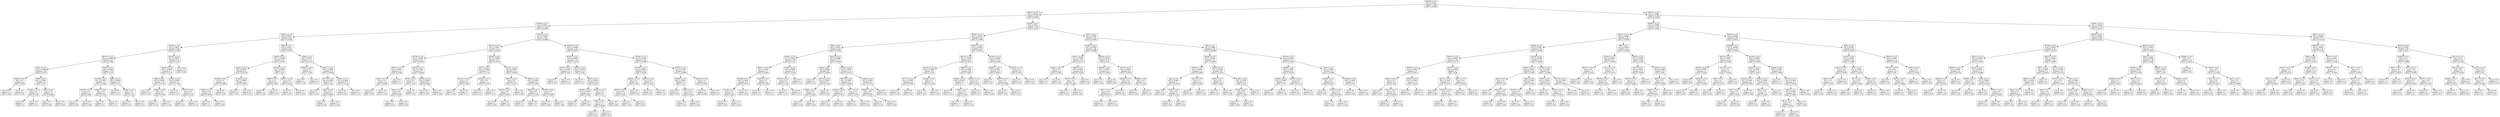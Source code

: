 digraph Tree {
node [shape=box] ;
0 [label="X[229] <= 0.5\nmse = 0.0012\nsamples = 500\nvalue = 0.0485"] ;
1 [label="X[241] <= 0.5\nmse = 0.0014\nsamples = 237\nvalue = 0.0664"] ;
0 -> 1 [labeldistance=2.5, labelangle=45, headlabel="True"] ;
2 [label="X[239] <= 0.5\nmse = 0.0013\nsamples = 119\nvalue = 0.0816"] ;
1 -> 2 ;
3 [label="X[205] <= 0.5\nmse = 0.0015\nsamples = 56\nvalue = 0.0954"] ;
2 -> 3 ;
4 [label="X[120] <= 0.5\nmse = 0.0015\nsamples = 28\nvalue = 0.1093"] ;
3 -> 4 ;
5 [label="X[107] <= 0.5\nmse = 0.0008\nsamples = 20\nvalue = 0.095"] ;
4 -> 5 ;
6 [label="X[16] <= 0.5\nmse = 0.0004\nsamples = 10\nvalue = 0.076"] ;
5 -> 6 ;
7 [label="X[48] <= 0.5\nmse = 0.0\nsamples = 4\nvalue = 0.055"] ;
6 -> 7 ;
8 [label="mse = 0.0\nsamples = 2\nvalue = 0.06"] ;
7 -> 8 ;
9 [label="mse = 0.0\nsamples = 2\nvalue = 0.05"] ;
7 -> 9 ;
10 [label="X[99] <= 0.5\nmse = 0.0001\nsamples = 6\nvalue = 0.09"] ;
6 -> 10 ;
11 [label="X[146] <= 0.5\nmse = 0.0\nsamples = 2\nvalue = 0.105"] ;
10 -> 11 ;
12 [label="mse = 0.0\nsamples = 1\nvalue = 0.1"] ;
11 -> 12 ;
13 [label="mse = -0.0\nsamples = 1\nvalue = 0.11"] ;
11 -> 13 ;
14 [label="X[33] <= 0.5\nmse = 0.0\nsamples = 4\nvalue = 0.0825"] ;
10 -> 14 ;
15 [label="mse = 0.0\nsamples = 3\nvalue = 0.08"] ;
14 -> 15 ;
16 [label="mse = -0.0\nsamples = 1\nvalue = 0.09"] ;
14 -> 16 ;
17 [label="X[65] <= 0.5\nmse = 0.0004\nsamples = 10\nvalue = 0.114"] ;
5 -> 17 ;
18 [label="X[158] <= 0.5\nmse = 0.0001\nsamples = 5\nvalue = 0.098"] ;
17 -> 18 ;
19 [label="X[118] <= 0.5\nmse = 0.0\nsamples = 2\nvalue = 0.085"] ;
18 -> 19 ;
20 [label="mse = 0.0\nsamples = 1\nvalue = 0.09"] ;
19 -> 20 ;
21 [label="mse = 0.0\nsamples = 1\nvalue = 0.08"] ;
19 -> 21 ;
22 [label="X[290] <= 0.5\nmse = 0.0\nsamples = 3\nvalue = 0.1067"] ;
18 -> 22 ;
23 [label="mse = 0.0\nsamples = 2\nvalue = 0.11"] ;
22 -> 23 ;
24 [label="mse = 0.0\nsamples = 1\nvalue = 0.1"] ;
22 -> 24 ;
25 [label="X[83] <= 0.5\nmse = 0.0002\nsamples = 5\nvalue = 0.13"] ;
17 -> 25 ;
26 [label="mse = 0.0\nsamples = 3\nvalue = 0.12"] ;
25 -> 26 ;
27 [label="X[246] <= 0.5\nmse = 0.0\nsamples = 2\nvalue = 0.145"] ;
25 -> 27 ;
28 [label="mse = 0.0\nsamples = 1\nvalue = 0.14"] ;
27 -> 28 ;
29 [label="mse = -0.0\nsamples = 1\nvalue = 0.15"] ;
27 -> 29 ;
30 [label="X[122] <= 0.5\nmse = 0.0014\nsamples = 8\nvalue = 0.145"] ;
4 -> 30 ;
31 [label="X[245] <= 0.5\nmse = 0.0005\nsamples = 7\nvalue = 0.1571"] ;
30 -> 31 ;
32 [label="X[96] <= 0.5\nmse = 0.0002\nsamples = 4\nvalue = 0.1725"] ;
31 -> 32 ;
33 [label="mse = 0.0\nsamples = 2\nvalue = 0.16"] ;
32 -> 33 ;
34 [label="X[360] <= 0.5\nmse = 0.0\nsamples = 2\nvalue = 0.185"] ;
32 -> 34 ;
35 [label="mse = 0.0\nsamples = 1\nvalue = 0.18"] ;
34 -> 35 ;
36 [label="mse = 0.0\nsamples = 1\nvalue = 0.19"] ;
34 -> 36 ;
37 [label="X[165] <= 0.5\nmse = 0.0002\nsamples = 3\nvalue = 0.1367"] ;
31 -> 37 ;
38 [label="mse = 0.0\nsamples = 1\nvalue = 0.12"] ;
37 -> 38 ;
39 [label="X[53] <= 0.5\nmse = 0.0\nsamples = 2\nvalue = 0.145"] ;
37 -> 39 ;
40 [label="mse = 0.0\nsamples = 1\nvalue = 0.14"] ;
39 -> 40 ;
41 [label="mse = -0.0\nsamples = 1\nvalue = 0.15"] ;
39 -> 41 ;
42 [label="mse = -0.0\nsamples = 1\nvalue = 0.06"] ;
30 -> 42 ;
43 [label="X[86] <= 0.5\nmse = 0.0011\nsamples = 28\nvalue = 0.0814"] ;
3 -> 43 ;
44 [label="X[363] <= 0.5\nmse = 0.0004\nsamples = 17\nvalue = 0.0647"] ;
43 -> 44 ;
45 [label="X[262] <= 0.5\nmse = 0.0003\nsamples = 9\nvalue = 0.0778"] ;
44 -> 45 ;
46 [label="X[183] <= 0.5\nmse = 0.0\nsamples = 6\nvalue = 0.0883"] ;
45 -> 46 ;
47 [label="X[48] <= 0.5\nmse = 0.0\nsamples = 4\nvalue = 0.0925"] ;
46 -> 47 ;
48 [label="mse = 0.0\nsamples = 1\nvalue = 0.1"] ;
47 -> 48 ;
49 [label="mse = -0.0\nsamples = 3\nvalue = 0.09"] ;
47 -> 49 ;
50 [label="mse = 0.0\nsamples = 2\nvalue = 0.08"] ;
46 -> 50 ;
51 [label="X[144] <= 0.5\nmse = 0.0001\nsamples = 3\nvalue = 0.0567"] ;
45 -> 51 ;
52 [label="mse = 0.0\nsamples = 2\nvalue = 0.05"] ;
51 -> 52 ;
53 [label="mse = 0.0\nsamples = 1\nvalue = 0.07"] ;
51 -> 53 ;
54 [label="X[120] <= 0.5\nmse = 0.0001\nsamples = 8\nvalue = 0.05"] ;
44 -> 54 ;
55 [label="X[82] <= 0.5\nmse = 0.0\nsamples = 6\nvalue = 0.055"] ;
54 -> 55 ;
56 [label="mse = 0.0\nsamples = 3\nvalue = 0.06"] ;
55 -> 56 ;
57 [label="mse = 0.0\nsamples = 3\nvalue = 0.05"] ;
55 -> 57 ;
58 [label="X[291] <= 0.5\nmse = 0.0\nsamples = 2\nvalue = 0.035"] ;
54 -> 58 ;
59 [label="mse = 0.0\nsamples = 1\nvalue = 0.04"] ;
58 -> 59 ;
60 [label="mse = -0.0\nsamples = 1\nvalue = 0.03"] ;
58 -> 60 ;
61 [label="X[20] <= 0.5\nmse = 0.0011\nsamples = 11\nvalue = 0.1073"] ;
43 -> 61 ;
62 [label="X[303] <= 0.5\nmse = 0.0\nsamples = 2\nvalue = 0.165"] ;
61 -> 62 ;
63 [label="mse = 0.0\nsamples = 1\nvalue = 0.16"] ;
62 -> 63 ;
64 [label="mse = 0.0\nsamples = 1\nvalue = 0.17"] ;
62 -> 64 ;
65 [label="X[267] <= 0.5\nmse = 0.0005\nsamples = 9\nvalue = 0.0944"] ;
61 -> 65 ;
66 [label="X[175] <= 0.5\nmse = 0.0002\nsamples = 5\nvalue = 0.08"] ;
65 -> 66 ;
67 [label="mse = 0.0\nsamples = 1\nvalue = 0.05"] ;
66 -> 67 ;
68 [label="X[82] <= 0.5\nmse = 0.0\nsamples = 4\nvalue = 0.0875"] ;
66 -> 68 ;
69 [label="mse = 0.0\nsamples = 3\nvalue = 0.09"] ;
68 -> 69 ;
70 [label="mse = -0.0\nsamples = 1\nvalue = 0.08"] ;
68 -> 70 ;
71 [label="X[36] <= 0.5\nmse = 0.0002\nsamples = 4\nvalue = 0.1125"] ;
65 -> 71 ;
72 [label="mse = 0.0\nsamples = 1\nvalue = 0.09"] ;
71 -> 72 ;
73 [label="mse = 0.0\nsamples = 3\nvalue = 0.12"] ;
71 -> 73 ;
74 [label="X[233] <= 0.5\nmse = 0.0008\nsamples = 63\nvalue = 0.0694"] ;
2 -> 74 ;
75 [label="X[275] <= 0.5\nmse = 0.0007\nsamples = 31\nvalue = 0.0819"] ;
74 -> 75 ;
76 [label="X[178] <= 0.5\nmse = 0.0005\nsamples = 14\nvalue = 0.0679"] ;
75 -> 76 ;
77 [label="X[80] <= 0.5\nmse = 0.0001\nsamples = 5\nvalue = 0.092"] ;
76 -> 77 ;
78 [label="X[271] <= 0.5\nmse = 0.0\nsamples = 3\nvalue = 0.0867"] ;
77 -> 78 ;
79 [label="mse = 0.0\nsamples = 2\nvalue = 0.09"] ;
78 -> 79 ;
80 [label="mse = -0.0\nsamples = 1\nvalue = 0.08"] ;
78 -> 80 ;
81 [label="mse = 0.0\nsamples = 2\nvalue = 0.1"] ;
77 -> 81 ;
82 [label="X[375] <= 0.5\nmse = 0.0003\nsamples = 9\nvalue = 0.0544"] ;
76 -> 82 ;
83 [label="X[78] <= 0.5\nmse = 0.0\nsamples = 4\nvalue = 0.04"] ;
82 -> 83 ;
84 [label="X[43] <= 0.5\nmse = 0.0\nsamples = 3\nvalue = 0.0367"] ;
83 -> 84 ;
85 [label="mse = 0.0\nsamples = 1\nvalue = 0.03"] ;
84 -> 85 ;
86 [label="mse = -0.0\nsamples = 2\nvalue = 0.04"] ;
84 -> 86 ;
87 [label="mse = 0.0\nsamples = 1\nvalue = 0.05"] ;
83 -> 87 ;
88 [label="X[276] <= 0.5\nmse = 0.0001\nsamples = 5\nvalue = 0.066"] ;
82 -> 88 ;
89 [label="mse = -0.0\nsamples = 4\nvalue = 0.06"] ;
88 -> 89 ;
90 [label="mse = -0.0\nsamples = 1\nvalue = 0.09"] ;
88 -> 90 ;
91 [label="X[305] <= 0.5\nmse = 0.0005\nsamples = 17\nvalue = 0.0935"] ;
75 -> 91 ;
92 [label="X[27] <= 0.5\nmse = 0.0004\nsamples = 5\nvalue = 0.118"] ;
91 -> 92 ;
93 [label="X[125] <= 0.5\nmse = 0.0\nsamples = 2\nvalue = 0.095"] ;
92 -> 93 ;
94 [label="mse = 0.0\nsamples = 1\nvalue = 0.09"] ;
93 -> 94 ;
95 [label="mse = 0.0\nsamples = 1\nvalue = 0.1"] ;
93 -> 95 ;
96 [label="X[262] <= 0.5\nmse = 0.0\nsamples = 3\nvalue = 0.1333"] ;
92 -> 96 ;
97 [label="mse = 0.0\nsamples = 2\nvalue = 0.13"] ;
96 -> 97 ;
98 [label="mse = -0.0\nsamples = 1\nvalue = 0.14"] ;
96 -> 98 ;
99 [label="X[116] <= 0.5\nmse = 0.0002\nsamples = 12\nvalue = 0.0833"] ;
91 -> 99 ;
100 [label="X[357] <= 0.5\nmse = 0.0\nsamples = 6\nvalue = 0.0717"] ;
99 -> 100 ;
101 [label="X[355] <= 0.5\nmse = 0.0\nsamples = 4\nvalue = 0.0675"] ;
100 -> 101 ;
102 [label="mse = 0.0\nsamples = 1\nvalue = 0.06"] ;
101 -> 102 ;
103 [label="mse = 0.0\nsamples = 3\nvalue = 0.07"] ;
101 -> 103 ;
104 [label="mse = -0.0\nsamples = 2\nvalue = 0.08"] ;
100 -> 104 ;
105 [label="X[50] <= 0.5\nmse = 0.0001\nsamples = 6\nvalue = 0.095"] ;
99 -> 105 ;
106 [label="X[256] <= 0.5\nmse = 0.0\nsamples = 3\nvalue = 0.1033"] ;
105 -> 106 ;
107 [label="mse = 0.0\nsamples = 1\nvalue = 0.11"] ;
106 -> 107 ;
108 [label="mse = -0.0\nsamples = 2\nvalue = 0.1"] ;
106 -> 108 ;
109 [label="X[130] <= 0.5\nmse = 0.0\nsamples = 3\nvalue = 0.0867"] ;
105 -> 109 ;
110 [label="mse = 0.0\nsamples = 2\nvalue = 0.09"] ;
109 -> 110 ;
111 [label="mse = -0.0\nsamples = 1\nvalue = 0.08"] ;
109 -> 111 ;
112 [label="X[230] <= 0.5\nmse = 0.0006\nsamples = 32\nvalue = 0.0572"] ;
74 -> 112 ;
113 [label="X[142] <= 0.5\nmse = 0.0004\nsamples = 13\nvalue = 0.0738"] ;
112 -> 113 ;
114 [label="X[145] <= 0.5\nmse = 0.0001\nsamples = 2\nvalue = 0.04"] ;
113 -> 114 ;
115 [label="mse = 0.0\nsamples = 1\nvalue = 0.05"] ;
114 -> 115 ;
116 [label="mse = -0.0\nsamples = 1\nvalue = 0.03"] ;
114 -> 116 ;
117 [label="X[249] <= 0.5\nmse = 0.0003\nsamples = 11\nvalue = 0.08"] ;
113 -> 117 ;
118 [label="mse = 0.0\nsamples = 1\nvalue = 0.12"] ;
117 -> 118 ;
119 [label="X[16] <= 0.5\nmse = 0.0001\nsamples = 10\nvalue = 0.076"] ;
117 -> 119 ;
120 [label="X[199] <= 0.5\nmse = 0.0001\nsamples = 4\nvalue = 0.085"] ;
119 -> 120 ;
121 [label="mse = 0.0\nsamples = 1\nvalue = 0.1"] ;
120 -> 121 ;
122 [label="mse = 0.0\nsamples = 3\nvalue = 0.08"] ;
120 -> 122 ;
123 [label="X[261] <= 0.5\nmse = 0.0\nsamples = 6\nvalue = 0.07"] ;
119 -> 123 ;
124 [label="X[58] <= 0.5\nmse = 0.0\nsamples = 5\nvalue = 0.068"] ;
123 -> 124 ;
125 [label="mse = 0.0\nsamples = 1\nvalue = 0.06"] ;
124 -> 125 ;
126 [label="mse = 0.0\nsamples = 4\nvalue = 0.07"] ;
124 -> 126 ;
127 [label="mse = -0.0\nsamples = 1\nvalue = 0.08"] ;
123 -> 127 ;
128 [label="X[344] <= 0.5\nmse = 0.0003\nsamples = 19\nvalue = 0.0458"] ;
112 -> 128 ;
129 [label="X[149] <= 0.5\nmse = 0.0001\nsamples = 10\nvalue = 0.034"] ;
128 -> 129 ;
130 [label="X[352] <= 0.5\nmse = 0.0\nsamples = 6\nvalue = 0.04"] ;
129 -> 130 ;
131 [label="X[231] <= 0.5\nmse = 0.0\nsamples = 5\nvalue = 0.038"] ;
130 -> 131 ;
132 [label="mse = 0.0\nsamples = 1\nvalue = 0.03"] ;
131 -> 132 ;
133 [label="mse = 0.0\nsamples = 4\nvalue = 0.04"] ;
131 -> 133 ;
134 [label="mse = -0.0\nsamples = 1\nvalue = 0.05"] ;
130 -> 134 ;
135 [label="X[307] <= 0.5\nmse = 0.0\nsamples = 4\nvalue = 0.025"] ;
129 -> 135 ;
136 [label="mse = 0.0\nsamples = 2\nvalue = 0.03"] ;
135 -> 136 ;
137 [label="mse = -0.0\nsamples = 2\nvalue = 0.02"] ;
135 -> 137 ;
138 [label="X[121] <= 0.5\nmse = 0.0002\nsamples = 9\nvalue = 0.0589"] ;
128 -> 138 ;
139 [label="X[336] <= 0.5\nmse = 0.0001\nsamples = 6\nvalue = 0.05"] ;
138 -> 139 ;
140 [label="mse = 0.0\nsamples = 1\nvalue = 0.03"] ;
139 -> 140 ;
141 [label="X[53] <= 0.5\nmse = 0.0\nsamples = 5\nvalue = 0.054"] ;
139 -> 141 ;
142 [label="mse = -0.0\nsamples = 3\nvalue = 0.05"] ;
141 -> 142 ;
143 [label="mse = -0.0\nsamples = 2\nvalue = 0.06"] ;
141 -> 143 ;
144 [label="X[275] <= 0.5\nmse = 0.0\nsamples = 3\nvalue = 0.0767"] ;
138 -> 144 ;
145 [label="mse = 0.0\nsamples = 2\nvalue = 0.08"] ;
144 -> 145 ;
146 [label="mse = -0.0\nsamples = 1\nvalue = 0.07"] ;
144 -> 146 ;
147 [label="X[239] <= 0.5\nmse = 0.001\nsamples = 118\nvalue = 0.051"] ;
1 -> 147 ;
148 [label="X[205] <= 0.5\nmse = 0.0012\nsamples = 56\nvalue = 0.0648"] ;
147 -> 148 ;
149 [label="X[56] <= 0.5\nmse = 0.0015\nsamples = 27\nvalue = 0.0785"] ;
148 -> 149 ;
150 [label="X[366] <= 0.5\nmse = 0.0013\nsamples = 10\nvalue = 0.107"] ;
149 -> 150 ;
151 [label="X[255] <= 0.5\nmse = 0.0003\nsamples = 7\nvalue = 0.0857"] ;
150 -> 151 ;
152 [label="X[139] <= 0.5\nmse = 0.0001\nsamples = 4\nvalue = 0.0725"] ;
151 -> 152 ;
153 [label="X[165] <= 0.5\nmse = 0.0\nsamples = 2\nvalue = 0.065"] ;
152 -> 153 ;
154 [label="mse = 0.0\nsamples = 1\nvalue = 0.07"] ;
153 -> 154 ;
155 [label="mse = 0.0\nsamples = 1\nvalue = 0.06"] ;
153 -> 155 ;
156 [label="mse = -0.0\nsamples = 2\nvalue = 0.08"] ;
152 -> 156 ;
157 [label="X[191] <= 0.5\nmse = 0.0\nsamples = 3\nvalue = 0.1033"] ;
151 -> 157 ;
158 [label="mse = 0.0\nsamples = 1\nvalue = 0.11"] ;
157 -> 158 ;
159 [label="mse = -0.0\nsamples = 2\nvalue = 0.1"] ;
157 -> 159 ;
160 [label="X[295] <= 0.5\nmse = 0.0002\nsamples = 3\nvalue = 0.1567"] ;
150 -> 160 ;
161 [label="X[193] <= 0.5\nmse = 0.0\nsamples = 2\nvalue = 0.165"] ;
160 -> 161 ;
162 [label="mse = 0.0\nsamples = 1\nvalue = 0.16"] ;
161 -> 162 ;
163 [label="mse = 0.0\nsamples = 1\nvalue = 0.17"] ;
161 -> 163 ;
164 [label="mse = 0.0\nsamples = 1\nvalue = 0.14"] ;
160 -> 164 ;
165 [label="X[219] <= 0.5\nmse = 0.0008\nsamples = 17\nvalue = 0.0618"] ;
149 -> 165 ;
166 [label="X[48] <= 0.5\nmse = 0.0006\nsamples = 6\nvalue = 0.0883"] ;
165 -> 166 ;
167 [label="mse = 0.0\nsamples = 1\nvalue = 0.14"] ;
166 -> 167 ;
168 [label="X[151] <= 0.5\nmse = 0.0001\nsamples = 5\nvalue = 0.078"] ;
166 -> 168 ;
169 [label="X[381] <= 0.5\nmse = 0.0\nsamples = 4\nvalue = 0.0825"] ;
168 -> 169 ;
170 [label="mse = 0.0\nsamples = 3\nvalue = 0.08"] ;
169 -> 170 ;
171 [label="mse = 0.0\nsamples = 1\nvalue = 0.09"] ;
169 -> 171 ;
172 [label="mse = -0.0\nsamples = 1\nvalue = 0.06"] ;
168 -> 172 ;
173 [label="X[216] <= 0.5\nmse = 0.0003\nsamples = 11\nvalue = 0.0473"] ;
165 -> 173 ;
174 [label="X[277] <= 0.5\nmse = 0.0001\nsamples = 7\nvalue = 0.0586"] ;
173 -> 174 ;
175 [label="X[294] <= 0.5\nmse = 0.0\nsamples = 5\nvalue = 0.052"] ;
174 -> 175 ;
176 [label="mse = 0.0\nsamples = 1\nvalue = 0.06"] ;
175 -> 176 ;
177 [label="mse = 0.0\nsamples = 4\nvalue = 0.05"] ;
175 -> 177 ;
178 [label="X[77] <= 0.5\nmse = 0.0\nsamples = 2\nvalue = 0.075"] ;
174 -> 178 ;
179 [label="mse = 0.0\nsamples = 1\nvalue = 0.07"] ;
178 -> 179 ;
180 [label="mse = -0.0\nsamples = 1\nvalue = 0.08"] ;
178 -> 180 ;
181 [label="X[206] <= 0.5\nmse = 0.0001\nsamples = 4\nvalue = 0.0275"] ;
173 -> 181 ;
182 [label="X[302] <= 0.5\nmse = 0.0\nsamples = 2\nvalue = 0.035"] ;
181 -> 182 ;
183 [label="mse = 0.0\nsamples = 1\nvalue = 0.04"] ;
182 -> 183 ;
184 [label="mse = -0.0\nsamples = 1\nvalue = 0.03"] ;
182 -> 184 ;
185 [label="mse = 0.0\nsamples = 2\nvalue = 0.02"] ;
181 -> 185 ;
186 [label="X[263] <= 0.5\nmse = 0.0006\nsamples = 29\nvalue = 0.0521"] ;
148 -> 186 ;
187 [label="X[212] <= 0.5\nmse = 0.0006\nsamples = 14\nvalue = 0.0671"] ;
186 -> 187 ;
188 [label="X[173] <= 0.5\nmse = 0.0002\nsamples = 6\nvalue = 0.045"] ;
187 -> 188 ;
189 [label="X[177] <= 0.5\nmse = 0.0001\nsamples = 3\nvalue = 0.0567"] ;
188 -> 189 ;
190 [label="mse = 0.0\nsamples = 2\nvalue = 0.05"] ;
189 -> 190 ;
191 [label="mse = 0.0\nsamples = 1\nvalue = 0.07"] ;
189 -> 191 ;
192 [label="X[126] <= 0.5\nmse = 0.0\nsamples = 3\nvalue = 0.0333"] ;
188 -> 192 ;
193 [label="mse = -0.0\nsamples = 2\nvalue = 0.03"] ;
192 -> 193 ;
194 [label="mse = 0.0\nsamples = 1\nvalue = 0.04"] ;
192 -> 194 ;
195 [label="X[69] <= 0.5\nmse = 0.0002\nsamples = 8\nvalue = 0.0837"] ;
187 -> 195 ;
196 [label="X[188] <= 0.5\nmse = 0.0001\nsamples = 3\nvalue = 0.1"] ;
195 -> 196 ;
197 [label="mse = 0.0\nsamples = 1\nvalue = 0.11"] ;
196 -> 197 ;
198 [label="X[94] <= 0.5\nmse = 0.0\nsamples = 2\nvalue = 0.095"] ;
196 -> 198 ;
199 [label="mse = 0.0\nsamples = 1\nvalue = 0.1"] ;
198 -> 199 ;
200 [label="mse = 0.0\nsamples = 1\nvalue = 0.09"] ;
198 -> 200 ;
201 [label="X[343] <= 0.5\nmse = 0.0\nsamples = 5\nvalue = 0.074"] ;
195 -> 201 ;
202 [label="mse = 0.0\nsamples = 3\nvalue = 0.07"] ;
201 -> 202 ;
203 [label="mse = -0.0\nsamples = 2\nvalue = 0.08"] ;
201 -> 203 ;
204 [label="X[140] <= 0.5\nmse = 0.0002\nsamples = 15\nvalue = 0.038"] ;
186 -> 204 ;
205 [label="X[345] <= 0.5\nmse = 0.0001\nsamples = 9\nvalue = 0.0467"] ;
204 -> 205 ;
206 [label="mse = 0.0\nsamples = 1\nvalue = 0.07"] ;
205 -> 206 ;
207 [label="X[267] <= 0.5\nmse = 0.0\nsamples = 8\nvalue = 0.0438"] ;
205 -> 207 ;
208 [label="mse = 0.0\nsamples = 5\nvalue = 0.04"] ;
207 -> 208 ;
209 [label="mse = 0.0\nsamples = 3\nvalue = 0.05"] ;
207 -> 209 ;
210 [label="X[323] <= 0.5\nmse = 0.0\nsamples = 6\nvalue = 0.025"] ;
204 -> 210 ;
211 [label="mse = 0.0\nsamples = 3\nvalue = 0.03"] ;
210 -> 211 ;
212 [label="mse = -0.0\nsamples = 3\nvalue = 0.02"] ;
210 -> 212 ;
213 [label="X[91] <= 0.5\nmse = 0.0005\nsamples = 62\nvalue = 0.0385"] ;
147 -> 213 ;
214 [label="X[283] <= 0.5\nmse = 0.0004\nsamples = 28\nvalue = 0.0286"] ;
213 -> 214 ;
215 [label="X[181] <= 0.5\nmse = 0.0002\nsamples = 14\nvalue = 0.0171"] ;
214 -> 215 ;
216 [label="X[269] <= 0.5\nmse = 0.0\nsamples = 6\nvalue = 0.005"] ;
215 -> 216 ;
217 [label="mse = 0.0\nsamples = 3\nvalue = 0.0"] ;
216 -> 217 ;
218 [label="mse = 0.0\nsamples = 3\nvalue = 0.01"] ;
216 -> 218 ;
219 [label="X[89] <= 0.5\nmse = 0.0001\nsamples = 8\nvalue = 0.0262"] ;
215 -> 219 ;
220 [label="X[145] <= 0.5\nmse = 0.0\nsamples = 3\nvalue = 0.0367"] ;
219 -> 220 ;
221 [label="mse = 0.0\nsamples = 1\nvalue = 0.03"] ;
220 -> 221 ;
222 [label="mse = 0.0\nsamples = 2\nvalue = 0.04"] ;
220 -> 222 ;
223 [label="mse = 0.0\nsamples = 5\nvalue = 0.02"] ;
219 -> 223 ;
224 [label="X[329] <= 0.5\nmse = 0.0003\nsamples = 14\nvalue = 0.04"] ;
214 -> 224 ;
225 [label="X[335] <= 0.5\nmse = 0.0001\nsamples = 6\nvalue = 0.0567"] ;
224 -> 225 ;
226 [label="mse = 0.0\nsamples = 1\nvalue = 0.04"] ;
225 -> 226 ;
227 [label="mse = -0.0\nsamples = 5\nvalue = 0.06"] ;
225 -> 227 ;
228 [label="X[175] <= 0.5\nmse = 0.0001\nsamples = 8\nvalue = 0.0275"] ;
224 -> 228 ;
229 [label="X[306] <= 0.5\nmse = 0.0\nsamples = 6\nvalue = 0.0217"] ;
228 -> 229 ;
230 [label="X[47] <= 0.5\nmse = 0.0\nsamples = 4\nvalue = 0.0175"] ;
229 -> 230 ;
231 [label="mse = 0.0\nsamples = 1\nvalue = 0.01"] ;
230 -> 231 ;
232 [label="mse = -0.0\nsamples = 3\nvalue = 0.02"] ;
230 -> 232 ;
233 [label="mse = 0.0\nsamples = 2\nvalue = 0.03"] ;
229 -> 233 ;
234 [label="X[299] <= 0.5\nmse = 0.0\nsamples = 2\nvalue = 0.045"] ;
228 -> 234 ;
235 [label="mse = 0.0\nsamples = 1\nvalue = 0.04"] ;
234 -> 235 ;
236 [label="mse = 0.0\nsamples = 1\nvalue = 0.05"] ;
234 -> 236 ;
237 [label="X[9] <= 0.5\nmse = 0.0005\nsamples = 34\nvalue = 0.0468"] ;
213 -> 237 ;
238 [label="X[249] <= 0.5\nmse = 0.0004\nsamples = 17\nvalue = 0.0588"] ;
237 -> 238 ;
239 [label="X[304] <= 0.5\nmse = 0.0002\nsamples = 9\nvalue = 0.0467"] ;
238 -> 239 ;
240 [label="X[3] <= 0.5\nmse = 0.0001\nsamples = 7\nvalue = 0.0414"] ;
239 -> 240 ;
241 [label="mse = -0.0\nsamples = 3\nvalue = 0.05"] ;
240 -> 241 ;
242 [label="X[58] <= 0.5\nmse = 0.0\nsamples = 4\nvalue = 0.035"] ;
240 -> 242 ;
243 [label="mse = 0.0\nsamples = 2\nvalue = 0.04"] ;
242 -> 243 ;
244 [label="mse = -0.0\nsamples = 2\nvalue = 0.03"] ;
242 -> 244 ;
245 [label="X[11] <= 0.5\nmse = 0.0\nsamples = 2\nvalue = 0.065"] ;
239 -> 245 ;
246 [label="mse = 0.0\nsamples = 1\nvalue = 0.07"] ;
245 -> 246 ;
247 [label="mse = 0.0\nsamples = 1\nvalue = 0.06"] ;
245 -> 247 ;
248 [label="X[106] <= 0.5\nmse = 0.0002\nsamples = 8\nvalue = 0.0725"] ;
238 -> 248 ;
249 [label="X[53] <= 0.5\nmse = 0.0\nsamples = 5\nvalue = 0.062"] ;
248 -> 249 ;
250 [label="mse = 0.0\nsamples = 1\nvalue = 0.07"] ;
249 -> 250 ;
251 [label="mse = -0.0\nsamples = 4\nvalue = 0.06"] ;
249 -> 251 ;
252 [label="X[166] <= 0.5\nmse = 0.0001\nsamples = 3\nvalue = 0.09"] ;
248 -> 252 ;
253 [label="X[382] <= 0.5\nmse = 0.0\nsamples = 2\nvalue = 0.085"] ;
252 -> 253 ;
254 [label="mse = 0.0\nsamples = 1\nvalue = 0.09"] ;
253 -> 254 ;
255 [label="mse = 0.0\nsamples = 1\nvalue = 0.08"] ;
253 -> 255 ;
256 [label="mse = 0.0\nsamples = 1\nvalue = 0.1"] ;
252 -> 256 ;
257 [label="X[349] <= 0.5\nmse = 0.0004\nsamples = 17\nvalue = 0.0347"] ;
237 -> 257 ;
258 [label="X[298] <= 0.5\nmse = 0.0002\nsamples = 9\nvalue = 0.0222"] ;
257 -> 258 ;
259 [label="X[250] <= 0.5\nmse = 0.0004\nsamples = 2\nvalue = 0.04"] ;
258 -> 259 ;
260 [label="mse = 0.0\nsamples = 1\nvalue = 0.02"] ;
259 -> 260 ;
261 [label="mse = 0.0\nsamples = 1\nvalue = 0.06"] ;
259 -> 261 ;
262 [label="X[352] <= 0.5\nmse = 0.0\nsamples = 7\nvalue = 0.0171"] ;
258 -> 262 ;
263 [label="mse = 0.0\nsamples = 2\nvalue = 0.01"] ;
262 -> 263 ;
264 [label="mse = 0.0\nsamples = 5\nvalue = 0.02"] ;
262 -> 264 ;
265 [label="X[29] <= 0.5\nmse = 0.0002\nsamples = 8\nvalue = 0.0488"] ;
257 -> 265 ;
266 [label="X[336] <= 0.5\nmse = 0.0\nsamples = 6\nvalue = 0.0417"] ;
265 -> 266 ;
267 [label="mse = 0.0\nsamples = 2\nvalue = 0.05"] ;
266 -> 267 ;
268 [label="X[152] <= 0.5\nmse = 0.0\nsamples = 4\nvalue = 0.0375"] ;
266 -> 268 ;
269 [label="mse = -0.0\nsamples = 3\nvalue = 0.04"] ;
268 -> 269 ;
270 [label="mse = -0.0\nsamples = 1\nvalue = 0.03"] ;
268 -> 270 ;
271 [label="X[184] <= 0.5\nmse = 0.0001\nsamples = 2\nvalue = 0.07"] ;
265 -> 271 ;
272 [label="mse = 0.0\nsamples = 1\nvalue = 0.08"] ;
271 -> 272 ;
273 [label="mse = -0.0\nsamples = 1\nvalue = 0.06"] ;
271 -> 273 ;
274 [label="X[233] <= 0.5\nmse = 0.0006\nsamples = 263\nvalue = 0.0324"] ;
0 -> 274 [labeldistance=2.5, labelangle=-45, headlabel="False"] ;
275 [label="X[205] <= 0.5\nmse = 0.0006\nsamples = 129\nvalue = 0.0441"] ;
274 -> 275 ;
276 [label="X[223] <= 0.5\nmse = 0.0005\nsamples = 65\nvalue = 0.0549"] ;
275 -> 276 ;
277 [label="X[206] <= 0.5\nmse = 0.0005\nsamples = 34\nvalue = 0.0659"] ;
276 -> 277 ;
278 [label="X[315] <= 0.5\nmse = 0.0005\nsamples = 16\nvalue = 0.0775"] ;
277 -> 278 ;
279 [label="X[369] <= 0.5\nmse = 0.0002\nsamples = 9\nvalue = 0.0911"] ;
278 -> 279 ;
280 [label="X[241] <= 0.5\nmse = 0.0\nsamples = 5\nvalue = 0.08"] ;
279 -> 280 ;
281 [label="mse = 0.0\nsamples = 1\nvalue = 0.07"] ;
280 -> 281 ;
282 [label="X[157] <= 0.5\nmse = 0.0\nsamples = 4\nvalue = 0.0825"] ;
280 -> 282 ;
283 [label="mse = 0.0\nsamples = 3\nvalue = 0.08"] ;
282 -> 283 ;
284 [label="mse = 0.0\nsamples = 1\nvalue = 0.09"] ;
282 -> 284 ;
285 [label="X[287] <= 0.5\nmse = 0.0001\nsamples = 4\nvalue = 0.105"] ;
279 -> 285 ;
286 [label="mse = 0.0\nsamples = 1\nvalue = 0.09"] ;
285 -> 286 ;
287 [label="mse = 0.0\nsamples = 3\nvalue = 0.11"] ;
285 -> 287 ;
288 [label="X[145] <= 0.5\nmse = 0.0003\nsamples = 7\nvalue = 0.06"] ;
278 -> 288 ;
289 [label="X[117] <= 0.5\nmse = 0.0001\nsamples = 4\nvalue = 0.0725"] ;
288 -> 289 ;
290 [label="mse = 0.0\nsamples = 2\nvalue = 0.08"] ;
289 -> 290 ;
291 [label="X[339] <= 0.5\nmse = 0.0\nsamples = 2\nvalue = 0.065"] ;
289 -> 291 ;
292 [label="mse = 0.0\nsamples = 1\nvalue = 0.06"] ;
291 -> 292 ;
293 [label="mse = 0.0\nsamples = 1\nvalue = 0.07"] ;
291 -> 293 ;
294 [label="X[47] <= 0.5\nmse = 0.0\nsamples = 3\nvalue = 0.0433"] ;
288 -> 294 ;
295 [label="mse = 0.0\nsamples = 2\nvalue = 0.04"] ;
294 -> 295 ;
296 [label="mse = -0.0\nsamples = 1\nvalue = 0.05"] ;
294 -> 296 ;
297 [label="X[218] <= 0.5\nmse = 0.0004\nsamples = 18\nvalue = 0.0556"] ;
277 -> 297 ;
298 [label="X[203] <= 0.5\nmse = 0.0001\nsamples = 10\nvalue = 0.069"] ;
297 -> 298 ;
299 [label="X[5] <= 0.5\nmse = 0.0\nsamples = 5\nvalue = 0.06"] ;
298 -> 299 ;
300 [label="mse = 0.0\nsamples = 1\nvalue = 0.05"] ;
299 -> 300 ;
301 [label="X[374] <= 0.5\nmse = 0.0\nsamples = 4\nvalue = 0.0625"] ;
299 -> 301 ;
302 [label="mse = 0.0\nsamples = 1\nvalue = 0.07"] ;
301 -> 302 ;
303 [label="mse = -0.0\nsamples = 3\nvalue = 0.06"] ;
301 -> 303 ;
304 [label="X[82] <= 0.5\nmse = 0.0001\nsamples = 5\nvalue = 0.078"] ;
298 -> 304 ;
305 [label="X[278] <= 0.5\nmse = 0.0\nsamples = 3\nvalue = 0.0833"] ;
304 -> 305 ;
306 [label="mse = 0.0\nsamples = 1\nvalue = 0.09"] ;
305 -> 306 ;
307 [label="mse = -0.0\nsamples = 2\nvalue = 0.08"] ;
305 -> 307 ;
308 [label="mse = 0.0\nsamples = 2\nvalue = 0.07"] ;
304 -> 308 ;
309 [label="X[198] <= 0.5\nmse = 0.0002\nsamples = 8\nvalue = 0.0388"] ;
297 -> 309 ;
310 [label="X[25] <= 0.5\nmse = 0.0001\nsamples = 5\nvalue = 0.048"] ;
309 -> 310 ;
311 [label="mse = 0.0\nsamples = 2\nvalue = 0.04"] ;
310 -> 311 ;
312 [label="X[135] <= 0.5\nmse = 0.0\nsamples = 3\nvalue = 0.0533"] ;
310 -> 312 ;
313 [label="mse = 0.0\nsamples = 2\nvalue = 0.05"] ;
312 -> 313 ;
314 [label="mse = -0.0\nsamples = 1\nvalue = 0.06"] ;
312 -> 314 ;
315 [label="X[115] <= 0.5\nmse = 0.0001\nsamples = 3\nvalue = 0.0233"] ;
309 -> 315 ;
316 [label="mse = -0.0\nsamples = 2\nvalue = 0.03"] ;
315 -> 316 ;
317 [label="mse = 0.0\nsamples = 1\nvalue = 0.01"] ;
315 -> 317 ;
318 [label="X[9] <= 0.5\nmse = 0.0002\nsamples = 31\nvalue = 0.0429"] ;
276 -> 318 ;
319 [label="X[104] <= 0.5\nmse = 0.0001\nsamples = 11\nvalue = 0.0336"] ;
318 -> 319 ;
320 [label="X[351] <= 0.5\nmse = 0.0\nsamples = 4\nvalue = 0.045"] ;
319 -> 320 ;
321 [label="mse = 0.0\nsamples = 2\nvalue = 0.04"] ;
320 -> 321 ;
322 [label="mse = 0.0\nsamples = 2\nvalue = 0.05"] ;
320 -> 322 ;
323 [label="X[112] <= 0.5\nmse = 0.0\nsamples = 7\nvalue = 0.0271"] ;
319 -> 323 ;
324 [label="X[344] <= 0.5\nmse = 0.0\nsamples = 4\nvalue = 0.0325"] ;
323 -> 324 ;
325 [label="mse = 0.0\nsamples = 1\nvalue = 0.04"] ;
324 -> 325 ;
326 [label="mse = 0.0\nsamples = 3\nvalue = 0.03"] ;
324 -> 326 ;
327 [label="mse = 0.0\nsamples = 3\nvalue = 0.02"] ;
323 -> 327 ;
328 [label="X[102] <= 0.5\nmse = 0.0002\nsamples = 20\nvalue = 0.048"] ;
318 -> 328 ;
329 [label="X[73] <= 0.5\nmse = 0.0001\nsamples = 11\nvalue = 0.0545"] ;
328 -> 329 ;
330 [label="X[337] <= 0.5\nmse = 0.0\nsamples = 9\nvalue = 0.0511"] ;
329 -> 330 ;
331 [label="mse = 0.0\nsamples = 8\nvalue = 0.05"] ;
330 -> 331 ;
332 [label="mse = -0.0\nsamples = 1\nvalue = 0.06"] ;
330 -> 332 ;
333 [label="mse = 0.0\nsamples = 2\nvalue = 0.07"] ;
329 -> 333 ;
334 [label="X[183] <= 0.5\nmse = 0.0002\nsamples = 9\nvalue = 0.04"] ;
328 -> 334 ;
335 [label="X[65] <= 0.5\nmse = 0.0\nsamples = 8\nvalue = 0.0438"] ;
334 -> 335 ;
336 [label="X[284] <= 0.5\nmse = 0.0\nsamples = 4\nvalue = 0.0375"] ;
335 -> 336 ;
337 [label="mse = -0.0\nsamples = 3\nvalue = 0.04"] ;
336 -> 337 ;
338 [label="mse = -0.0\nsamples = 1\nvalue = 0.03"] ;
336 -> 338 ;
339 [label="mse = 0.0\nsamples = 4\nvalue = 0.05"] ;
335 -> 339 ;
340 [label="mse = -0.0\nsamples = 1\nvalue = 0.01"] ;
334 -> 340 ;
341 [label="X[230] <= 0.5\nmse = 0.0004\nsamples = 64\nvalue = 0.0331"] ;
275 -> 341 ;
342 [label="X[196] <= 0.5\nmse = 0.0004\nsamples = 30\nvalue = 0.0443"] ;
341 -> 342 ;
343 [label="X[215] <= 0.5\nmse = 0.0001\nsamples = 12\nvalue = 0.0308"] ;
342 -> 343 ;
344 [label="X[100] <= 0.5\nmse = 0.0001\nsamples = 5\nvalue = 0.042"] ;
343 -> 344 ;
345 [label="mse = 0.0\nsamples = 2\nvalue = 0.05"] ;
344 -> 345 ;
346 [label="X[382] <= 0.5\nmse = 0.0\nsamples = 3\nvalue = 0.0367"] ;
344 -> 346 ;
347 [label="mse = -0.0\nsamples = 2\nvalue = 0.04"] ;
346 -> 347 ;
348 [label="mse = 0.0\nsamples = 1\nvalue = 0.03"] ;
346 -> 348 ;
349 [label="X[175] <= 0.5\nmse = 0.0\nsamples = 7\nvalue = 0.0229"] ;
343 -> 349 ;
350 [label="X[83] <= 0.5\nmse = 0.0\nsamples = 4\nvalue = 0.0175"] ;
349 -> 350 ;
351 [label="mse = 0.0\nsamples = 3\nvalue = 0.02"] ;
350 -> 351 ;
352 [label="mse = 0.0\nsamples = 1\nvalue = 0.01"] ;
350 -> 352 ;
353 [label="mse = 0.0\nsamples = 3\nvalue = 0.03"] ;
349 -> 353 ;
354 [label="X[318] <= 0.5\nmse = 0.0004\nsamples = 18\nvalue = 0.0533"] ;
342 -> 354 ;
355 [label="X[325] <= 0.5\nmse = 0.0001\nsamples = 10\nvalue = 0.041"] ;
354 -> 355 ;
356 [label="X[223] <= 0.5\nmse = 0.0001\nsamples = 4\nvalue = 0.0525"] ;
355 -> 356 ;
357 [label="X[67] <= 0.5\nmse = 0.0\nsamples = 2\nvalue = 0.045"] ;
356 -> 357 ;
358 [label="mse = 0.0\nsamples = 1\nvalue = 0.05"] ;
357 -> 358 ;
359 [label="mse = 0.0\nsamples = 1\nvalue = 0.04"] ;
357 -> 359 ;
360 [label="mse = -0.0\nsamples = 2\nvalue = 0.06"] ;
356 -> 360 ;
361 [label="X[265] <= 0.5\nmse = 0.0001\nsamples = 6\nvalue = 0.0333"] ;
355 -> 361 ;
362 [label="X[53] <= 0.5\nmse = 0.0\nsamples = 3\nvalue = 0.0267"] ;
361 -> 362 ;
363 [label="mse = 0.0\nsamples = 2\nvalue = 0.03"] ;
362 -> 363 ;
364 [label="mse = -0.0\nsamples = 1\nvalue = 0.02"] ;
362 -> 364 ;
365 [label="mse = 0.0\nsamples = 3\nvalue = 0.04"] ;
361 -> 365 ;
366 [label="X[348] <= 0.5\nmse = 0.0004\nsamples = 8\nvalue = 0.0688"] ;
354 -> 366 ;
367 [label="mse = 0.0\nsamples = 1\nvalue = 0.11"] ;
366 -> 367 ;
368 [label="X[119] <= 0.5\nmse = 0.0001\nsamples = 7\nvalue = 0.0629"] ;
366 -> 368 ;
369 [label="X[26] <= 0.5\nmse = 0.0001\nsamples = 6\nvalue = 0.0667"] ;
368 -> 369 ;
370 [label="X[71] <= 0.5\nmse = 0.0\nsamples = 3\nvalue = 0.0733"] ;
369 -> 370 ;
371 [label="mse = 0.0\nsamples = 2\nvalue = 0.07"] ;
370 -> 371 ;
372 [label="mse = -0.0\nsamples = 1\nvalue = 0.08"] ;
370 -> 372 ;
373 [label="mse = 0.0\nsamples = 3\nvalue = 0.06"] ;
369 -> 373 ;
374 [label="mse = -0.0\nsamples = 1\nvalue = 0.04"] ;
368 -> 374 ;
375 [label="X[86] <= 0.5\nmse = 0.0001\nsamples = 34\nvalue = 0.0232"] ;
341 -> 375 ;
376 [label="X[293] <= 0.5\nmse = 0.0001\nsamples = 22\nvalue = 0.0282"] ;
375 -> 376 ;
377 [label="X[213] <= 0.5\nmse = 0.0\nsamples = 9\nvalue = 0.0367"] ;
376 -> 377 ;
378 [label="X[4] <= 0.5\nmse = 0.0\nsamples = 5\nvalue = 0.042"] ;
377 -> 378 ;
379 [label="mse = 0.0\nsamples = 1\nvalue = 0.05"] ;
378 -> 379 ;
380 [label="mse = -0.0\nsamples = 4\nvalue = 0.04"] ;
378 -> 380 ;
381 [label="mse = -0.0\nsamples = 4\nvalue = 0.03"] ;
377 -> 381 ;
382 [label="X[31] <= 0.5\nmse = 0.0001\nsamples = 13\nvalue = 0.0223"] ;
376 -> 382 ;
383 [label="X[3] <= 0.5\nmse = 0.0\nsamples = 7\nvalue = 0.0286"] ;
382 -> 383 ;
384 [label="mse = -0.0\nsamples = 6\nvalue = 0.03"] ;
383 -> 384 ;
385 [label="mse = 0.0\nsamples = 1\nvalue = 0.02"] ;
383 -> 385 ;
386 [label="X[38] <= 0.5\nmse = 0.0\nsamples = 6\nvalue = 0.015"] ;
382 -> 386 ;
387 [label="mse = 0.0\nsamples = 3\nvalue = 0.01"] ;
386 -> 387 ;
388 [label="mse = -0.0\nsamples = 3\nvalue = 0.02"] ;
386 -> 388 ;
389 [label="X[255] <= 0.5\nmse = 0.0001\nsamples = 12\nvalue = 0.0142"] ;
375 -> 389 ;
390 [label="X[112] <= 0.5\nmse = 0.0\nsamples = 8\nvalue = 0.01"] ;
389 -> 390 ;
391 [label="mse = 0.0\nsamples = 1\nvalue = 0.02"] ;
390 -> 391 ;
392 [label="X[116] <= 0.5\nmse = 0.0\nsamples = 7\nvalue = 0.0086"] ;
390 -> 392 ;
393 [label="mse = 0.0\nsamples = 6\nvalue = 0.01"] ;
392 -> 393 ;
394 [label="mse = 0.0\nsamples = 1\nvalue = 0.0"] ;
392 -> 394 ;
395 [label="X[192] <= 0.5\nmse = 0.0\nsamples = 4\nvalue = 0.0225"] ;
389 -> 395 ;
396 [label="mse = 0.0\nsamples = 1\nvalue = 0.03"] ;
395 -> 396 ;
397 [label="mse = 0.0\nsamples = 3\nvalue = 0.02"] ;
395 -> 397 ;
398 [label="X[230] <= 0.5\nmse = 0.0003\nsamples = 134\nvalue = 0.0211"] ;
274 -> 398 ;
399 [label="X[239] <= 0.5\nmse = 0.0004\nsamples = 64\nvalue = 0.0291"] ;
398 -> 399 ;
400 [label="X[120] <= 0.5\nmse = 0.0004\nsamples = 33\nvalue = 0.0373"] ;
399 -> 400 ;
401 [label="X[372] <= 0.5\nmse = 0.0004\nsamples = 11\nvalue = 0.0509"] ;
400 -> 401 ;
402 [label="X[146] <= 0.5\nmse = 0.0001\nsamples = 4\nvalue = 0.0725"] ;
401 -> 402 ;
403 [label="X[269] <= 0.5\nmse = 0.0\nsamples = 3\nvalue = 0.0667"] ;
402 -> 403 ;
404 [label="mse = 0.0\nsamples = 1\nvalue = 0.06"] ;
403 -> 404 ;
405 [label="mse = 0.0\nsamples = 2\nvalue = 0.07"] ;
403 -> 405 ;
406 [label="mse = -0.0\nsamples = 1\nvalue = 0.09"] ;
402 -> 406 ;
407 [label="X[132] <= 0.5\nmse = 0.0002\nsamples = 7\nvalue = 0.0386"] ;
401 -> 407 ;
408 [label="X[303] <= 0.5\nmse = 0.0\nsamples = 2\nvalue = 0.055"] ;
407 -> 408 ;
409 [label="mse = 0.0\nsamples = 1\nvalue = 0.05"] ;
408 -> 409 ;
410 [label="mse = 0.0\nsamples = 1\nvalue = 0.06"] ;
408 -> 410 ;
411 [label="X[24] <= 0.5\nmse = 0.0001\nsamples = 5\nvalue = 0.032"] ;
407 -> 411 ;
412 [label="mse = 0.0\nsamples = 2\nvalue = 0.04"] ;
411 -> 412 ;
413 [label="X[136] <= 0.5\nmse = 0.0\nsamples = 3\nvalue = 0.0267"] ;
411 -> 413 ;
414 [label="mse = 0.0\nsamples = 2\nvalue = 0.03"] ;
413 -> 414 ;
415 [label="mse = -0.0\nsamples = 1\nvalue = 0.02"] ;
413 -> 415 ;
416 [label="X[331] <= 0.5\nmse = 0.0003\nsamples = 22\nvalue = 0.0305"] ;
400 -> 416 ;
417 [label="X[57] <= 0.5\nmse = 0.0002\nsamples = 9\nvalue = 0.0433"] ;
416 -> 417 ;
418 [label="X[321] <= 0.5\nmse = 0.0001\nsamples = 8\nvalue = 0.04"] ;
417 -> 418 ;
419 [label="X[22] <= 0.5\nmse = 0.0\nsamples = 7\nvalue = 0.0429"] ;
418 -> 419 ;
420 [label="mse = 0.0\nsamples = 2\nvalue = 0.05"] ;
419 -> 420 ;
421 [label="mse = 0.0\nsamples = 5\nvalue = 0.04"] ;
419 -> 421 ;
422 [label="mse = -0.0\nsamples = 1\nvalue = 0.02"] ;
418 -> 422 ;
423 [label="mse = 0.0\nsamples = 1\nvalue = 0.07"] ;
417 -> 423 ;
424 [label="X[112] <= 0.5\nmse = 0.0002\nsamples = 13\nvalue = 0.0215"] ;
416 -> 424 ;
425 [label="X[133] <= 0.5\nmse = 0.0\nsamples = 7\nvalue = 0.0129"] ;
424 -> 425 ;
426 [label="X[6] <= 0.5\nmse = 0.0\nsamples = 4\nvalue = 0.0075"] ;
425 -> 426 ;
427 [label="mse = 0.0\nsamples = 1\nvalue = 0.0"] ;
426 -> 427 ;
428 [label="mse = 0.0\nsamples = 3\nvalue = 0.01"] ;
426 -> 428 ;
429 [label="mse = -0.0\nsamples = 3\nvalue = 0.02"] ;
425 -> 429 ;
430 [label="X[9] <= 0.5\nmse = 0.0001\nsamples = 6\nvalue = 0.0317"] ;
424 -> 430 ;
431 [label="X[219] <= 0.5\nmse = 0.0\nsamples = 4\nvalue = 0.025"] ;
430 -> 431 ;
432 [label="mse = 0.0\nsamples = 2\nvalue = 0.03"] ;
431 -> 432 ;
433 [label="mse = -0.0\nsamples = 2\nvalue = 0.02"] ;
431 -> 433 ;
434 [label="X[321] <= 0.5\nmse = 0.0\nsamples = 2\nvalue = 0.045"] ;
430 -> 434 ;
435 [label="mse = 0.0\nsamples = 1\nvalue = 0.05"] ;
434 -> 435 ;
436 [label="mse = 0.0\nsamples = 1\nvalue = 0.04"] ;
434 -> 436 ;
437 [label="X[267] <= 0.5\nmse = 0.0002\nsamples = 31\nvalue = 0.0203"] ;
399 -> 437 ;
438 [label="X[42] <= 0.5\nmse = 0.0002\nsamples = 18\nvalue = 0.0261"] ;
437 -> 438 ;
439 [label="X[100] <= 0.5\nmse = 0.0001\nsamples = 12\nvalue = 0.0192"] ;
438 -> 439 ;
440 [label="X[334] <= 0.5\nmse = 0.0\nsamples = 5\nvalue = 0.012"] ;
439 -> 440 ;
441 [label="mse = 0.0\nsamples = 1\nvalue = 0.02"] ;
440 -> 441 ;
442 [label="mse = -0.0\nsamples = 4\nvalue = 0.01"] ;
440 -> 442 ;
443 [label="X[53] <= 0.5\nmse = 0.0\nsamples = 7\nvalue = 0.0243"] ;
439 -> 443 ;
444 [label="mse = -0.0\nsamples = 4\nvalue = 0.02"] ;
443 -> 444 ;
445 [label="mse = 0.0\nsamples = 3\nvalue = 0.03"] ;
443 -> 445 ;
446 [label="X[298] <= 0.5\nmse = 0.0001\nsamples = 6\nvalue = 0.04"] ;
438 -> 446 ;
447 [label="X[102] <= 0.5\nmse = 0.0\nsamples = 4\nvalue = 0.0475"] ;
446 -> 447 ;
448 [label="mse = 0.0\nsamples = 3\nvalue = 0.05"] ;
447 -> 448 ;
449 [label="mse = -0.0\nsamples = 1\nvalue = 0.04"] ;
447 -> 449 ;
450 [label="X[284] <= 0.5\nmse = 0.0\nsamples = 2\nvalue = 0.025"] ;
446 -> 450 ;
451 [label="mse = 0.0\nsamples = 1\nvalue = 0.02"] ;
450 -> 451 ;
452 [label="mse = -0.0\nsamples = 1\nvalue = 0.03"] ;
450 -> 452 ;
453 [label="X[284] <= 0.5\nmse = 0.0\nsamples = 13\nvalue = 0.0123"] ;
437 -> 453 ;
454 [label="mse = 0.0\nsamples = 1\nvalue = 0.03"] ;
453 -> 454 ;
455 [label="X[10] <= 0.5\nmse = 0.0\nsamples = 12\nvalue = 0.0108"] ;
453 -> 455 ;
456 [label="X[11] <= 0.5\nmse = 0.0\nsamples = 3\nvalue = 0.0167"] ;
455 -> 456 ;
457 [label="mse = 0.0\nsamples = 2\nvalue = 0.02"] ;
456 -> 457 ;
458 [label="mse = -0.0\nsamples = 1\nvalue = 0.01"] ;
456 -> 458 ;
459 [label="X[87] <= 0.5\nmse = 0.0\nsamples = 9\nvalue = 0.0089"] ;
455 -> 459 ;
460 [label="mse = 0.0\nsamples = 1\nvalue = 0.0"] ;
459 -> 460 ;
461 [label="mse = 0.0\nsamples = 8\nvalue = 0.01"] ;
459 -> 461 ;
462 [label="X[231] <= 0.5\nmse = 0.0001\nsamples = 70\nvalue = 0.0139"] ;
398 -> 462 ;
463 [label="X[205] <= 0.5\nmse = 0.0001\nsamples = 32\nvalue = 0.0184"] ;
462 -> 463 ;
464 [label="X[96] <= 0.5\nmse = 0.0001\nsamples = 19\nvalue = 0.0237"] ;
463 -> 464 ;
465 [label="X[157] <= 0.5\nmse = 0.0\nsamples = 9\nvalue = 0.0311"] ;
464 -> 465 ;
466 [label="X[211] <= 0.5\nmse = 0.0\nsamples = 7\nvalue = 0.0286"] ;
465 -> 466 ;
467 [label="mse = 0.0\nsamples = 1\nvalue = 0.02"] ;
466 -> 467 ;
468 [label="mse = -0.0\nsamples = 6\nvalue = 0.03"] ;
466 -> 468 ;
469 [label="mse = -0.0\nsamples = 2\nvalue = 0.04"] ;
465 -> 469 ;
470 [label="X[368] <= 0.5\nmse = 0.0\nsamples = 10\nvalue = 0.017"] ;
464 -> 470 ;
471 [label="X[261] <= 0.5\nmse = 0.0\nsamples = 5\nvalue = 0.022"] ;
470 -> 471 ;
472 [label="mse = 0.0\nsamples = 4\nvalue = 0.02"] ;
471 -> 472 ;
473 [label="mse = 0.0\nsamples = 1\nvalue = 0.03"] ;
471 -> 473 ;
474 [label="X[31] <= 0.5\nmse = 0.0\nsamples = 5\nvalue = 0.012"] ;
470 -> 474 ;
475 [label="mse = 0.0\nsamples = 1\nvalue = 0.02"] ;
474 -> 475 ;
476 [label="mse = -0.0\nsamples = 4\nvalue = 0.01"] ;
474 -> 476 ;
477 [label="X[47] <= 0.5\nmse = 0.0001\nsamples = 13\nvalue = 0.0108"] ;
463 -> 477 ;
478 [label="X[328] <= 0.5\nmse = 0.0\nsamples = 7\nvalue = 0.0043"] ;
477 -> 478 ;
479 [label="mse = -0.0\nsamples = 4\nvalue = 0.0"] ;
478 -> 479 ;
480 [label="mse = 0.0\nsamples = 3\nvalue = 0.01"] ;
478 -> 480 ;
481 [label="X[75] <= 0.5\nmse = 0.0\nsamples = 6\nvalue = 0.0183"] ;
477 -> 481 ;
482 [label="X[43] <= 0.5\nmse = 0.0\nsamples = 4\nvalue = 0.0225"] ;
481 -> 482 ;
483 [label="mse = -0.0\nsamples = 3\nvalue = 0.02"] ;
482 -> 483 ;
484 [label="mse = -0.0\nsamples = 1\nvalue = 0.03"] ;
482 -> 484 ;
485 [label="mse = 0.0\nsamples = 2\nvalue = 0.01"] ;
481 -> 485 ;
486 [label="X[373] <= 0.5\nmse = 0.0001\nsamples = 38\nvalue = 0.01"] ;
462 -> 486 ;
487 [label="X[262] <= 0.5\nmse = 0.0\nsamples = 22\nvalue = 0.0068"] ;
486 -> 487 ;
488 [label="X[97] <= 0.5\nmse = 0.0\nsamples = 8\nvalue = 0.0025"] ;
487 -> 488 ;
489 [label="mse = 0.0\nsamples = 2\nvalue = 0.01"] ;
488 -> 489 ;
490 [label="mse = 0.0\nsamples = 6\nvalue = 0.0"] ;
488 -> 490 ;
491 [label="X[77] <= 0.5\nmse = 0.0\nsamples = 14\nvalue = 0.0093"] ;
487 -> 491 ;
492 [label="X[320] <= 0.5\nmse = 0.0\nsamples = 3\nvalue = 0.0033"] ;
491 -> 492 ;
493 [label="mse = 0.0\nsamples = 1\nvalue = 0.01"] ;
492 -> 493 ;
494 [label="mse = 0.0\nsamples = 2\nvalue = 0.0"] ;
492 -> 494 ;
495 [label="X[351] <= 0.5\nmse = 0.0\nsamples = 11\nvalue = 0.0109"] ;
491 -> 495 ;
496 [label="mse = 0.0\nsamples = 1\nvalue = 0.02"] ;
495 -> 496 ;
497 [label="mse = 0.0\nsamples = 10\nvalue = 0.01"] ;
495 -> 497 ;
498 [label="X[315] <= 0.5\nmse = 0.0\nsamples = 16\nvalue = 0.0144"] ;
486 -> 498 ;
499 [label="X[112] <= 0.5\nmse = 0.0\nsamples = 8\nvalue = 0.0188"] ;
498 -> 499 ;
500 [label="X[384] <= 0.5\nmse = 0.0\nsamples = 6\nvalue = 0.0217"] ;
499 -> 500 ;
501 [label="mse = 0.0\nsamples = 5\nvalue = 0.02"] ;
500 -> 501 ;
502 [label="mse = 0.0\nsamples = 1\nvalue = 0.03"] ;
500 -> 502 ;
503 [label="mse = -0.0\nsamples = 2\nvalue = 0.01"] ;
499 -> 503 ;
504 [label="X[175] <= 0.5\nmse = 0.0\nsamples = 8\nvalue = 0.01"] ;
498 -> 504 ;
505 [label="X[17] <= 0.5\nmse = 0.0\nsamples = 7\nvalue = 0.0086"] ;
504 -> 505 ;
506 [label="mse = 0.0\nsamples = 1\nvalue = 0.0"] ;
505 -> 506 ;
507 [label="mse = 0.0\nsamples = 6\nvalue = 0.01"] ;
505 -> 507 ;
508 [label="mse = -0.0\nsamples = 1\nvalue = 0.02"] ;
504 -> 508 ;
}